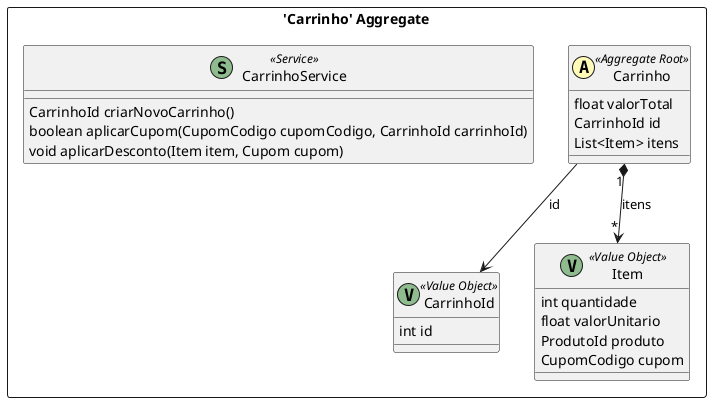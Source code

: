 @startuml

skinparam componentStyle uml2

package "'Carrinho' Aggregate" <<Rectangle>> {
	class Carrinho <<(A,#fffab8) Aggregate Root>> {
		float valorTotal
		CarrinhoId id
		List<Item> itens
	}
	class CarrinhoId <<(V,DarkSeaGreen) Value Object>> {
		int id
	}
	class Item <<(V,DarkSeaGreen) Value Object>> {
		int quantidade
		float valorUnitario
		ProdutoId produto
		CupomCodigo cupom
	}
	class CarrinhoService <<(S,DarkSeaGreen) Service>> {
		CarrinhoId criarNovoCarrinho()
		boolean aplicarCupom(CupomCodigo cupomCodigo, CarrinhoId carrinhoId)
		void aplicarDesconto(Item item, Cupom cupom)
	}
}
Carrinho "1" *--> "*" Item : itens
Carrinho --> CarrinhoId : id


@enduml
